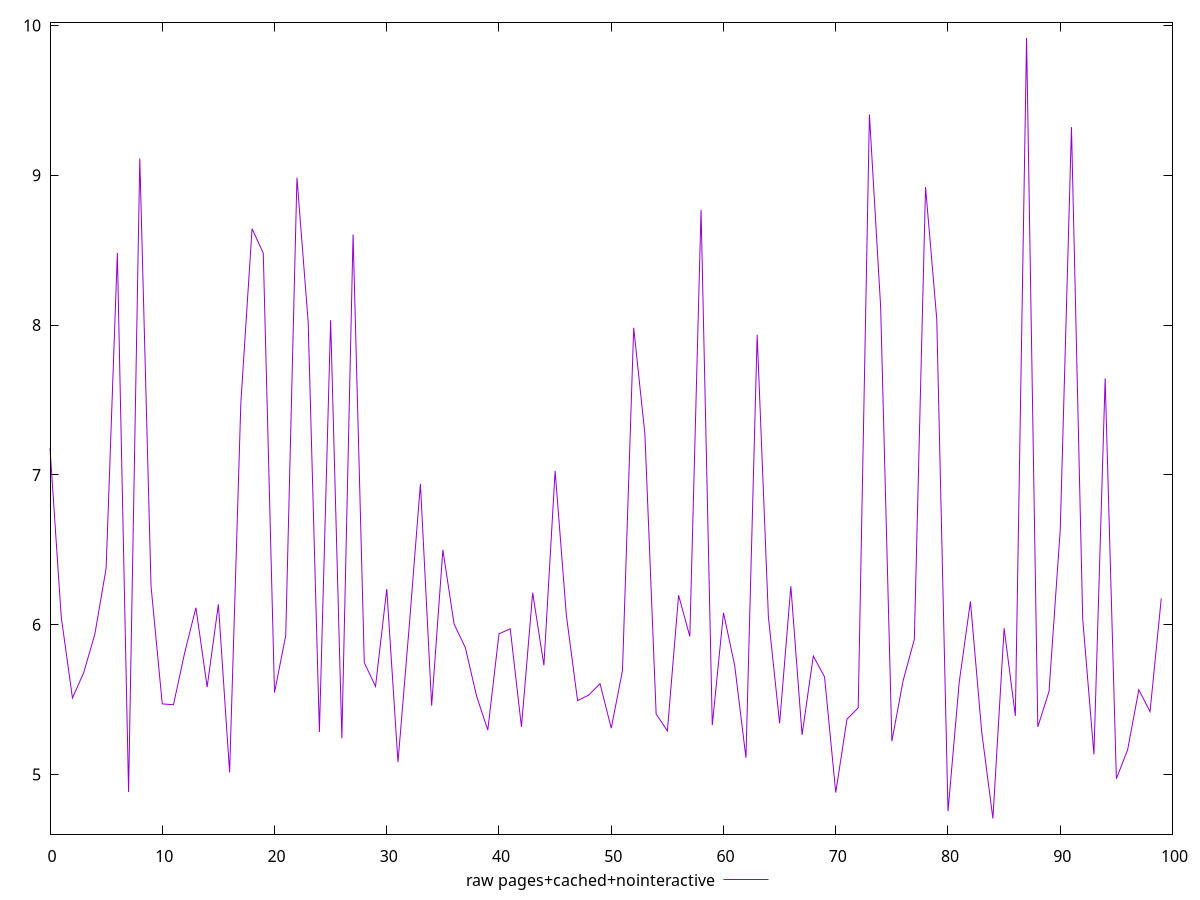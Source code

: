 $_rawPagesCachedNointeractive <<EOF
7.176899999999999
6.052280055469368
5.5116
5.6798
5.939
6.376481486192545
8.4808
4.884
9.1115
6.258300000000001
5.4719
5.4663
5.8142000000000005
6.1137
5.5849
6.1358999999999995
5.015000000000001
7.477599999999999
8.643
8.4803
5.547599999999999
5.928
8.9829
8.0201
5.2846
8.0328
5.242100000000001
8.604999999999999
5.7466
5.5887
6.2383999999999995
5.083499999999999
5.988401934632046
6.940318622018469
5.459599999999999
6.5002
6.0044
5.847799999999999
5.5246
5.297
5.9399
5.9729
5.3183
6.2136000000000005
5.7294
7.0273
6.0632
5.4938
5.5313
5.6068999999999996
5.309899999999999
5.6937
7.981596010039127
7.2711
5.404400000000001
5.2916
6.1964
5.922
8.76898215495593
5.3298000000000005
6.079899999999999
5.726700000000001
5.1122
7.9352
6.053
5.341899999999999
6.257000000000001
5.265100000000001
5.7915
5.6523
4.8801000000000005
5.3698999999999995
5.4456999999999995
9.406
8.121599999999999
5.2234
5.6261
5.9021
8.9212
8.0376
4.7553
5.6169
6.155
5.287
4.706955205741551
5.97663321109091
5.391900000000001
9.916400000000001
5.3187999999999995
5.5549
6.6343699043763085
9.320899999999998
6.0389
5.134599999999999
7.6442
4.972599999999999
5.1648
5.5662
5.4201
6.176200000000001
EOF
set key outside below
set terminal pngcairo
set output "report_00006_2020-11-02T20-21-41.718Z/network-server-latency/pages+cached+nointeractive//raw.png"
set yrange [4.602766309856381:10.02058889588517]
plot $_rawPagesCachedNointeractive title "raw pages+cached+nointeractive" with line ,